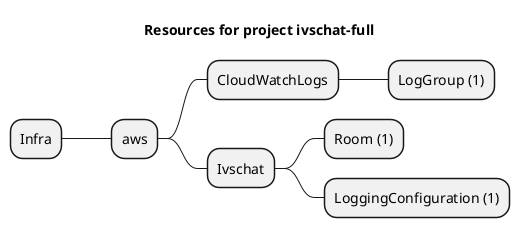 @startmindmap
title Resources for project ivschat-full
skinparam monochrome true
+ Infra
++ aws
+++ CloudWatchLogs
++++ LogGroup (1)
+++ Ivschat
++++ Room (1)
++++ LoggingConfiguration (1)
@endmindmap